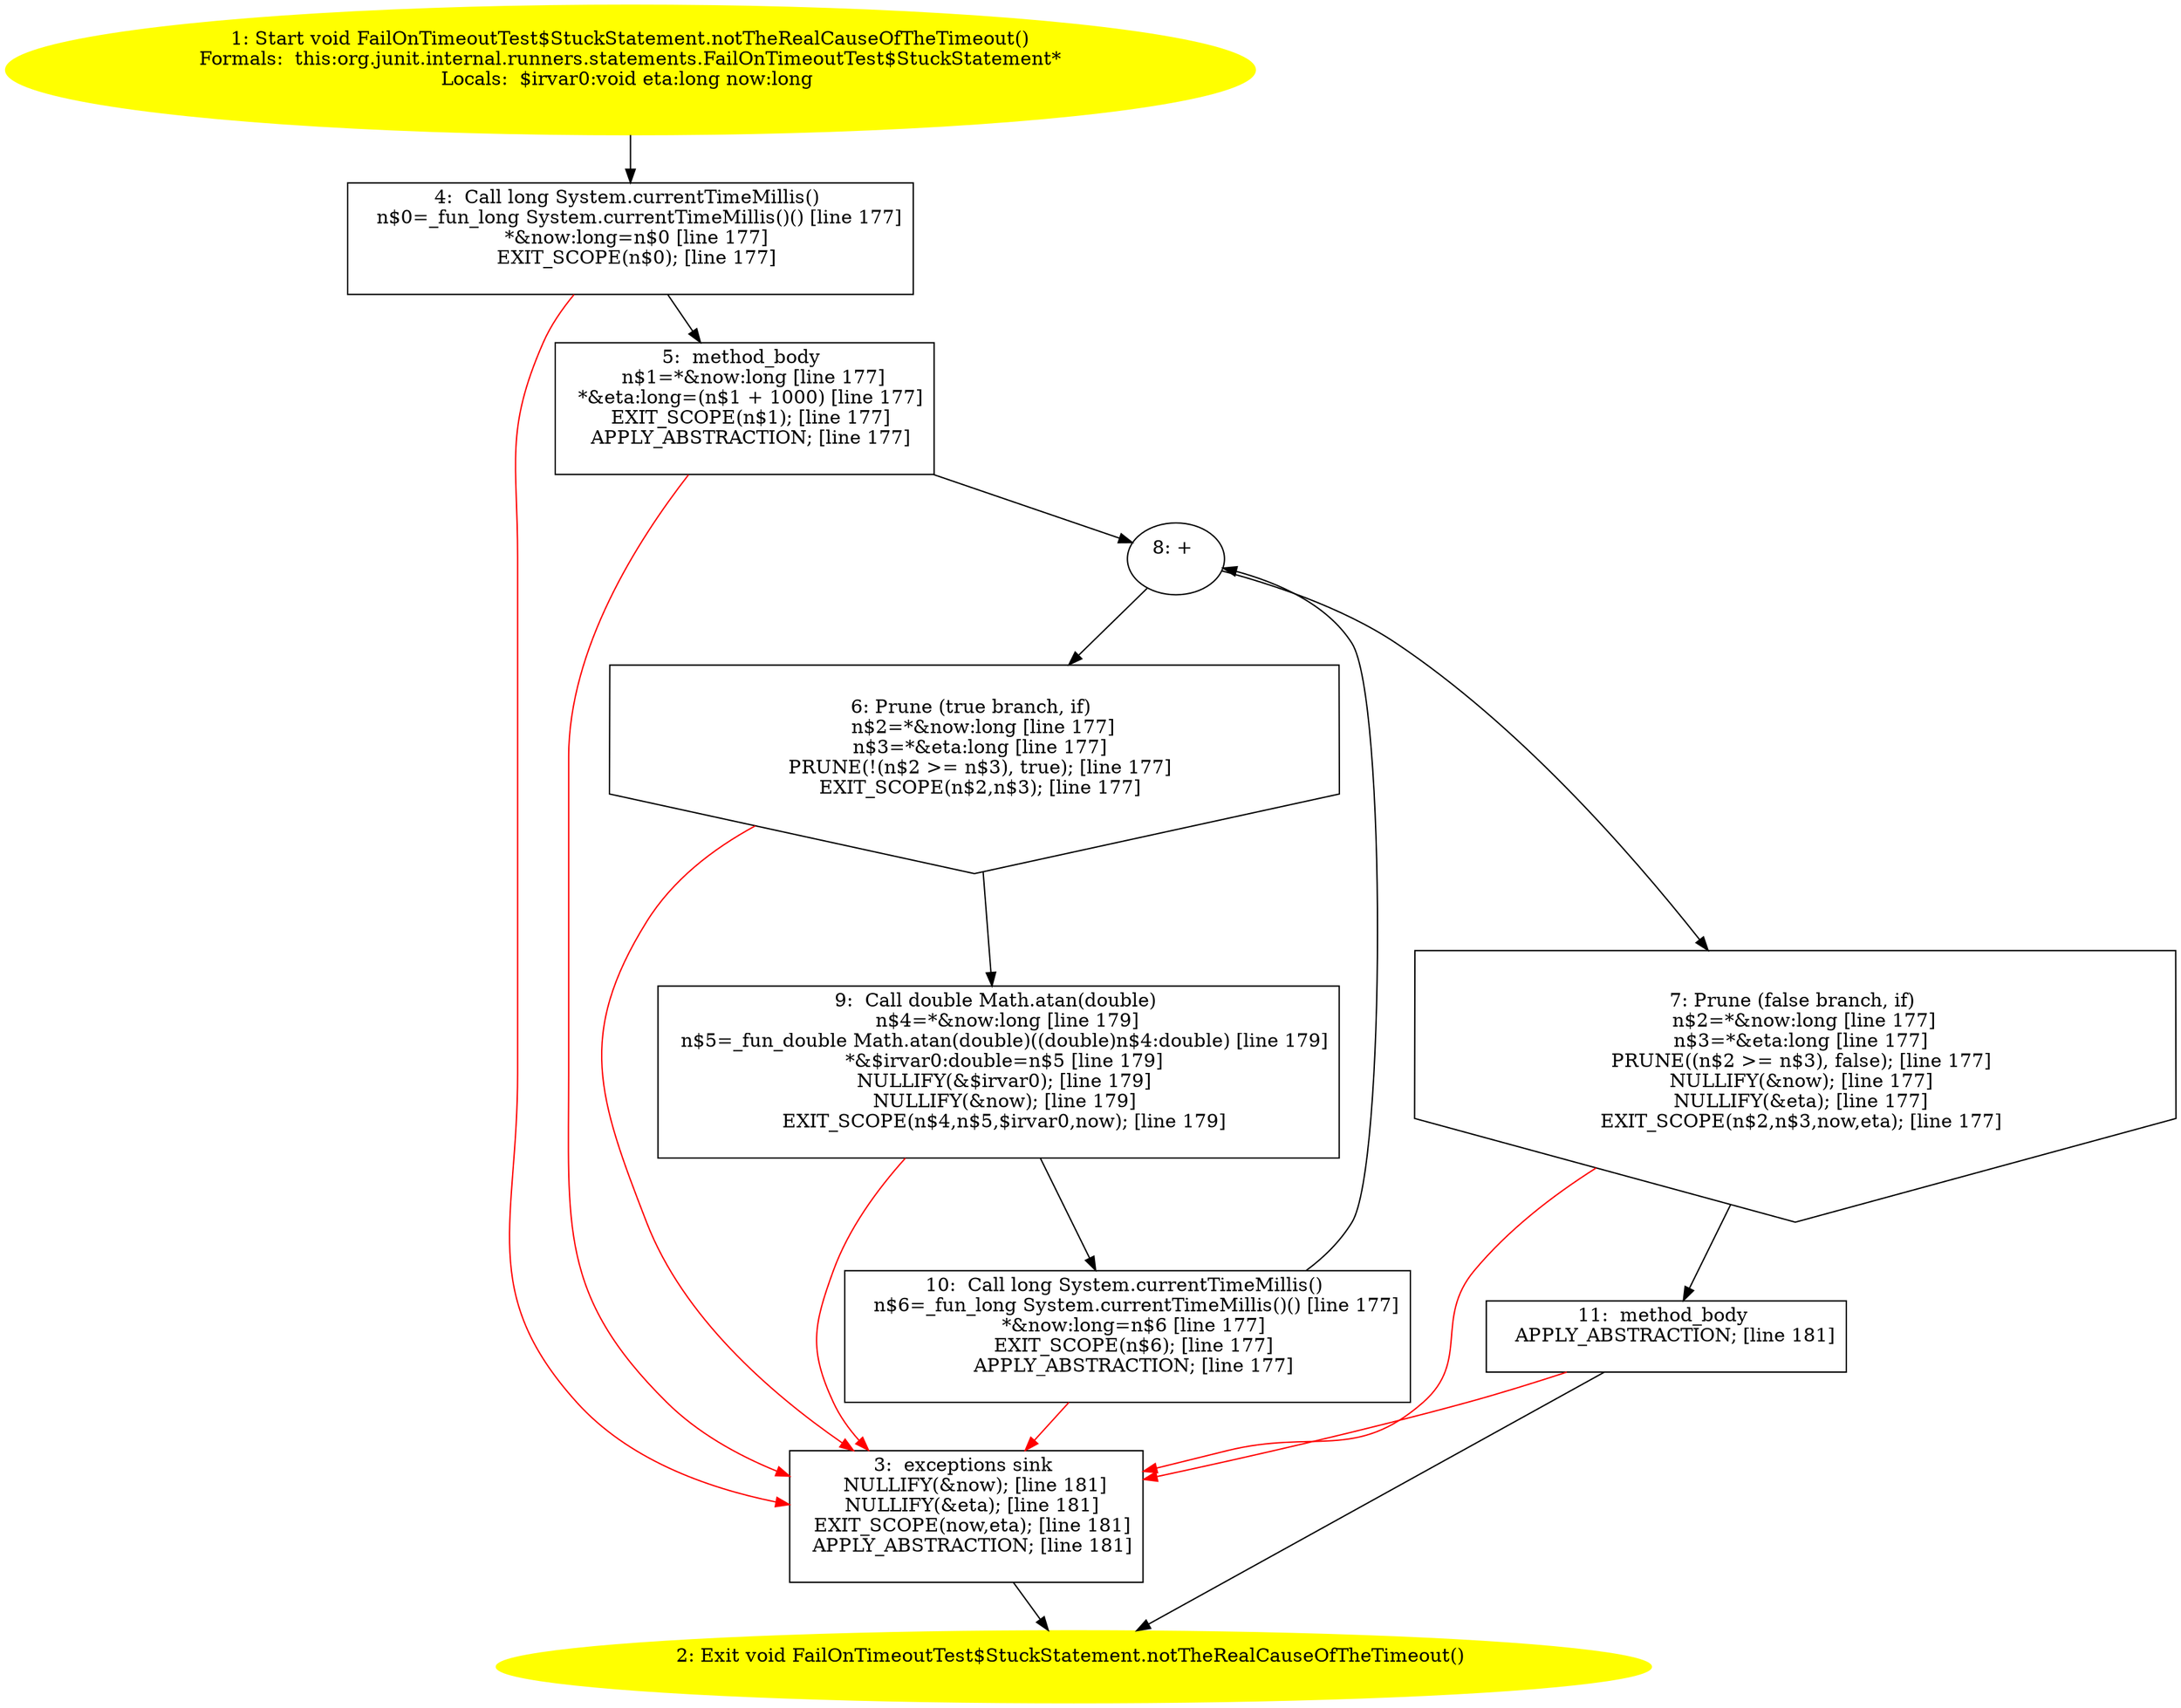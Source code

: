 /* @generated */
digraph cfg {
"org.junit.internal.runners.statements.FailOnTimeoutTest$StuckStatement.notTheRealCauseOfTheTimeout().4671743f898ab52e6006aea9ac1429d1_1" [label="1: Start void FailOnTimeoutTest$StuckStatement.notTheRealCauseOfTheTimeout()\nFormals:  this:org.junit.internal.runners.statements.FailOnTimeoutTest$StuckStatement*\nLocals:  $irvar0:void eta:long now:long \n  " color=yellow style=filled]
	

	 "org.junit.internal.runners.statements.FailOnTimeoutTest$StuckStatement.notTheRealCauseOfTheTimeout().4671743f898ab52e6006aea9ac1429d1_1" -> "org.junit.internal.runners.statements.FailOnTimeoutTest$StuckStatement.notTheRealCauseOfTheTimeout().4671743f898ab52e6006aea9ac1429d1_4" ;
"org.junit.internal.runners.statements.FailOnTimeoutTest$StuckStatement.notTheRealCauseOfTheTimeout().4671743f898ab52e6006aea9ac1429d1_2" [label="2: Exit void FailOnTimeoutTest$StuckStatement.notTheRealCauseOfTheTimeout() \n  " color=yellow style=filled]
	

"org.junit.internal.runners.statements.FailOnTimeoutTest$StuckStatement.notTheRealCauseOfTheTimeout().4671743f898ab52e6006aea9ac1429d1_3" [label="3:  exceptions sink \n   NULLIFY(&now); [line 181]\n  NULLIFY(&eta); [line 181]\n  EXIT_SCOPE(now,eta); [line 181]\n  APPLY_ABSTRACTION; [line 181]\n " shape="box"]
	

	 "org.junit.internal.runners.statements.FailOnTimeoutTest$StuckStatement.notTheRealCauseOfTheTimeout().4671743f898ab52e6006aea9ac1429d1_3" -> "org.junit.internal.runners.statements.FailOnTimeoutTest$StuckStatement.notTheRealCauseOfTheTimeout().4671743f898ab52e6006aea9ac1429d1_2" ;
"org.junit.internal.runners.statements.FailOnTimeoutTest$StuckStatement.notTheRealCauseOfTheTimeout().4671743f898ab52e6006aea9ac1429d1_4" [label="4:  Call long System.currentTimeMillis() \n   n$0=_fun_long System.currentTimeMillis()() [line 177]\n  *&now:long=n$0 [line 177]\n  EXIT_SCOPE(n$0); [line 177]\n " shape="box"]
	

	 "org.junit.internal.runners.statements.FailOnTimeoutTest$StuckStatement.notTheRealCauseOfTheTimeout().4671743f898ab52e6006aea9ac1429d1_4" -> "org.junit.internal.runners.statements.FailOnTimeoutTest$StuckStatement.notTheRealCauseOfTheTimeout().4671743f898ab52e6006aea9ac1429d1_5" ;
	 "org.junit.internal.runners.statements.FailOnTimeoutTest$StuckStatement.notTheRealCauseOfTheTimeout().4671743f898ab52e6006aea9ac1429d1_4" -> "org.junit.internal.runners.statements.FailOnTimeoutTest$StuckStatement.notTheRealCauseOfTheTimeout().4671743f898ab52e6006aea9ac1429d1_3" [color="red" ];
"org.junit.internal.runners.statements.FailOnTimeoutTest$StuckStatement.notTheRealCauseOfTheTimeout().4671743f898ab52e6006aea9ac1429d1_5" [label="5:  method_body \n   n$1=*&now:long [line 177]\n  *&eta:long=(n$1 + 1000) [line 177]\n  EXIT_SCOPE(n$1); [line 177]\n  APPLY_ABSTRACTION; [line 177]\n " shape="box"]
	

	 "org.junit.internal.runners.statements.FailOnTimeoutTest$StuckStatement.notTheRealCauseOfTheTimeout().4671743f898ab52e6006aea9ac1429d1_5" -> "org.junit.internal.runners.statements.FailOnTimeoutTest$StuckStatement.notTheRealCauseOfTheTimeout().4671743f898ab52e6006aea9ac1429d1_8" ;
	 "org.junit.internal.runners.statements.FailOnTimeoutTest$StuckStatement.notTheRealCauseOfTheTimeout().4671743f898ab52e6006aea9ac1429d1_5" -> "org.junit.internal.runners.statements.FailOnTimeoutTest$StuckStatement.notTheRealCauseOfTheTimeout().4671743f898ab52e6006aea9ac1429d1_3" [color="red" ];
"org.junit.internal.runners.statements.FailOnTimeoutTest$StuckStatement.notTheRealCauseOfTheTimeout().4671743f898ab52e6006aea9ac1429d1_6" [label="6: Prune (true branch, if) \n   n$2=*&now:long [line 177]\n  n$3=*&eta:long [line 177]\n  PRUNE(!(n$2 >= n$3), true); [line 177]\n  EXIT_SCOPE(n$2,n$3); [line 177]\n " shape="invhouse"]
	

	 "org.junit.internal.runners.statements.FailOnTimeoutTest$StuckStatement.notTheRealCauseOfTheTimeout().4671743f898ab52e6006aea9ac1429d1_6" -> "org.junit.internal.runners.statements.FailOnTimeoutTest$StuckStatement.notTheRealCauseOfTheTimeout().4671743f898ab52e6006aea9ac1429d1_9" ;
	 "org.junit.internal.runners.statements.FailOnTimeoutTest$StuckStatement.notTheRealCauseOfTheTimeout().4671743f898ab52e6006aea9ac1429d1_6" -> "org.junit.internal.runners.statements.FailOnTimeoutTest$StuckStatement.notTheRealCauseOfTheTimeout().4671743f898ab52e6006aea9ac1429d1_3" [color="red" ];
"org.junit.internal.runners.statements.FailOnTimeoutTest$StuckStatement.notTheRealCauseOfTheTimeout().4671743f898ab52e6006aea9ac1429d1_7" [label="7: Prune (false branch, if) \n   n$2=*&now:long [line 177]\n  n$3=*&eta:long [line 177]\n  PRUNE((n$2 >= n$3), false); [line 177]\n  NULLIFY(&now); [line 177]\n  NULLIFY(&eta); [line 177]\n  EXIT_SCOPE(n$2,n$3,now,eta); [line 177]\n " shape="invhouse"]
	

	 "org.junit.internal.runners.statements.FailOnTimeoutTest$StuckStatement.notTheRealCauseOfTheTimeout().4671743f898ab52e6006aea9ac1429d1_7" -> "org.junit.internal.runners.statements.FailOnTimeoutTest$StuckStatement.notTheRealCauseOfTheTimeout().4671743f898ab52e6006aea9ac1429d1_11" ;
	 "org.junit.internal.runners.statements.FailOnTimeoutTest$StuckStatement.notTheRealCauseOfTheTimeout().4671743f898ab52e6006aea9ac1429d1_7" -> "org.junit.internal.runners.statements.FailOnTimeoutTest$StuckStatement.notTheRealCauseOfTheTimeout().4671743f898ab52e6006aea9ac1429d1_3" [color="red" ];
"org.junit.internal.runners.statements.FailOnTimeoutTest$StuckStatement.notTheRealCauseOfTheTimeout().4671743f898ab52e6006aea9ac1429d1_8" [label="8: + \n  " ]
	

	 "org.junit.internal.runners.statements.FailOnTimeoutTest$StuckStatement.notTheRealCauseOfTheTimeout().4671743f898ab52e6006aea9ac1429d1_8" -> "org.junit.internal.runners.statements.FailOnTimeoutTest$StuckStatement.notTheRealCauseOfTheTimeout().4671743f898ab52e6006aea9ac1429d1_6" ;
	 "org.junit.internal.runners.statements.FailOnTimeoutTest$StuckStatement.notTheRealCauseOfTheTimeout().4671743f898ab52e6006aea9ac1429d1_8" -> "org.junit.internal.runners.statements.FailOnTimeoutTest$StuckStatement.notTheRealCauseOfTheTimeout().4671743f898ab52e6006aea9ac1429d1_7" ;
"org.junit.internal.runners.statements.FailOnTimeoutTest$StuckStatement.notTheRealCauseOfTheTimeout().4671743f898ab52e6006aea9ac1429d1_9" [label="9:  Call double Math.atan(double) \n   n$4=*&now:long [line 179]\n  n$5=_fun_double Math.atan(double)((double)n$4:double) [line 179]\n  *&$irvar0:double=n$5 [line 179]\n  NULLIFY(&$irvar0); [line 179]\n  NULLIFY(&now); [line 179]\n  EXIT_SCOPE(n$4,n$5,$irvar0,now); [line 179]\n " shape="box"]
	

	 "org.junit.internal.runners.statements.FailOnTimeoutTest$StuckStatement.notTheRealCauseOfTheTimeout().4671743f898ab52e6006aea9ac1429d1_9" -> "org.junit.internal.runners.statements.FailOnTimeoutTest$StuckStatement.notTheRealCauseOfTheTimeout().4671743f898ab52e6006aea9ac1429d1_10" ;
	 "org.junit.internal.runners.statements.FailOnTimeoutTest$StuckStatement.notTheRealCauseOfTheTimeout().4671743f898ab52e6006aea9ac1429d1_9" -> "org.junit.internal.runners.statements.FailOnTimeoutTest$StuckStatement.notTheRealCauseOfTheTimeout().4671743f898ab52e6006aea9ac1429d1_3" [color="red" ];
"org.junit.internal.runners.statements.FailOnTimeoutTest$StuckStatement.notTheRealCauseOfTheTimeout().4671743f898ab52e6006aea9ac1429d1_10" [label="10:  Call long System.currentTimeMillis() \n   n$6=_fun_long System.currentTimeMillis()() [line 177]\n  *&now:long=n$6 [line 177]\n  EXIT_SCOPE(n$6); [line 177]\n  APPLY_ABSTRACTION; [line 177]\n " shape="box"]
	

	 "org.junit.internal.runners.statements.FailOnTimeoutTest$StuckStatement.notTheRealCauseOfTheTimeout().4671743f898ab52e6006aea9ac1429d1_10" -> "org.junit.internal.runners.statements.FailOnTimeoutTest$StuckStatement.notTheRealCauseOfTheTimeout().4671743f898ab52e6006aea9ac1429d1_8" ;
	 "org.junit.internal.runners.statements.FailOnTimeoutTest$StuckStatement.notTheRealCauseOfTheTimeout().4671743f898ab52e6006aea9ac1429d1_10" -> "org.junit.internal.runners.statements.FailOnTimeoutTest$StuckStatement.notTheRealCauseOfTheTimeout().4671743f898ab52e6006aea9ac1429d1_3" [color="red" ];
"org.junit.internal.runners.statements.FailOnTimeoutTest$StuckStatement.notTheRealCauseOfTheTimeout().4671743f898ab52e6006aea9ac1429d1_11" [label="11:  method_body \n   APPLY_ABSTRACTION; [line 181]\n " shape="box"]
	

	 "org.junit.internal.runners.statements.FailOnTimeoutTest$StuckStatement.notTheRealCauseOfTheTimeout().4671743f898ab52e6006aea9ac1429d1_11" -> "org.junit.internal.runners.statements.FailOnTimeoutTest$StuckStatement.notTheRealCauseOfTheTimeout().4671743f898ab52e6006aea9ac1429d1_2" ;
	 "org.junit.internal.runners.statements.FailOnTimeoutTest$StuckStatement.notTheRealCauseOfTheTimeout().4671743f898ab52e6006aea9ac1429d1_11" -> "org.junit.internal.runners.statements.FailOnTimeoutTest$StuckStatement.notTheRealCauseOfTheTimeout().4671743f898ab52e6006aea9ac1429d1_3" [color="red" ];
}
